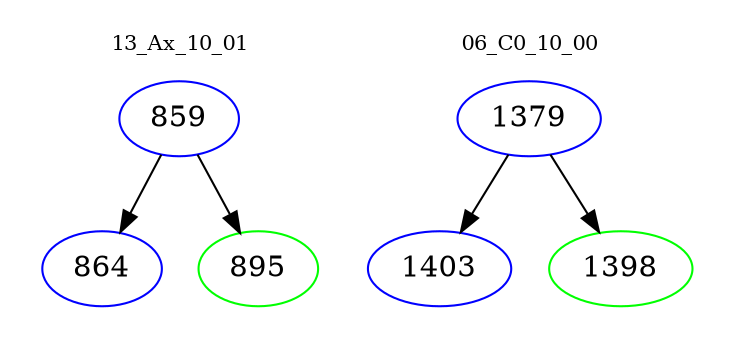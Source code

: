 digraph{
subgraph cluster_0 {
color = white
label = "13_Ax_10_01";
fontsize=10;
T0_859 [label="859", color="blue"]
T0_859 -> T0_864 [color="black"]
T0_864 [label="864", color="blue"]
T0_859 -> T0_895 [color="black"]
T0_895 [label="895", color="green"]
}
subgraph cluster_1 {
color = white
label = "06_C0_10_00";
fontsize=10;
T1_1379 [label="1379", color="blue"]
T1_1379 -> T1_1403 [color="black"]
T1_1403 [label="1403", color="blue"]
T1_1379 -> T1_1398 [color="black"]
T1_1398 [label="1398", color="green"]
}
}
